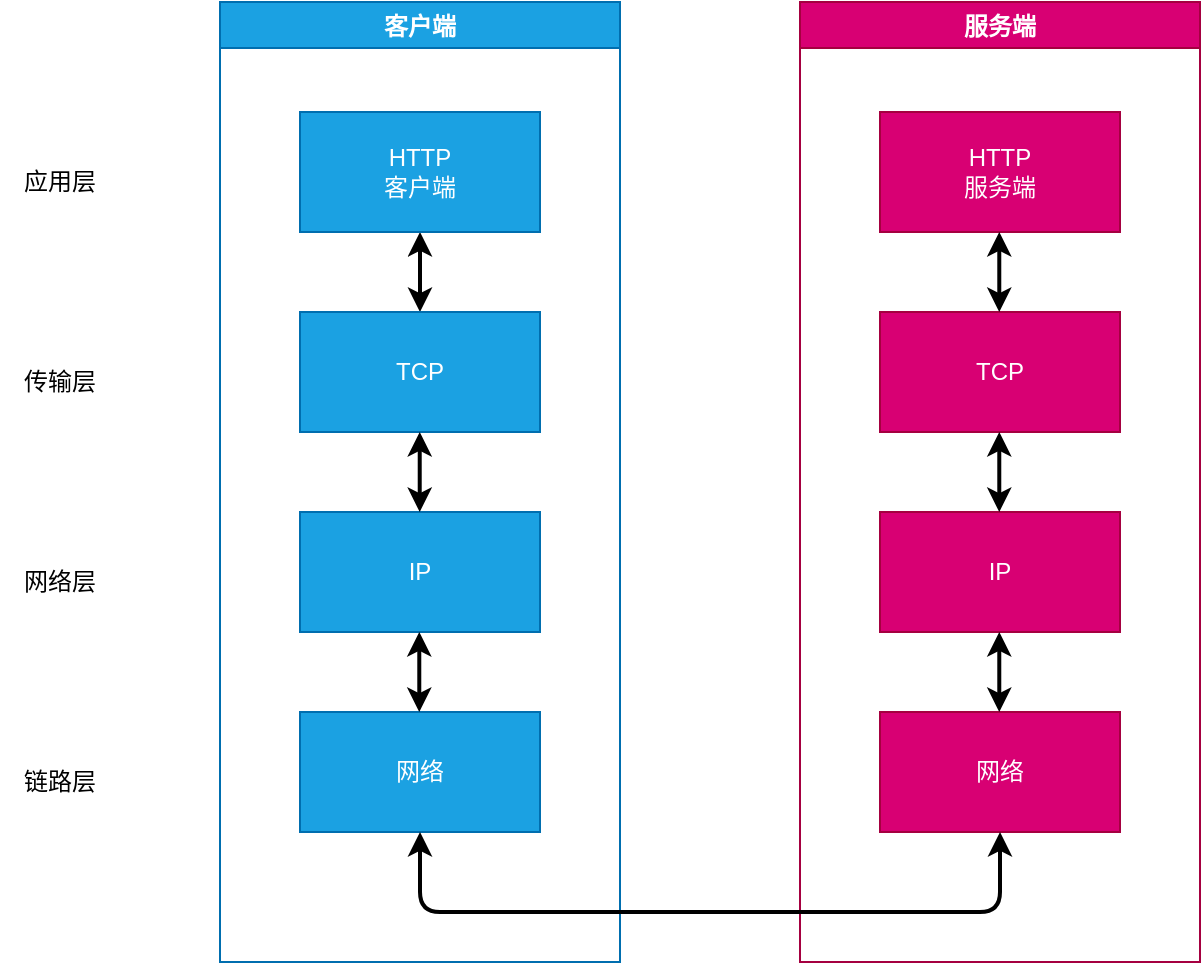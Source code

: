 <mxfile>
    <diagram id="i6X_LBdR4EpR7D8gaA1c" name="第 1 页">
        <mxGraphModel dx="703" dy="489" grid="1" gridSize="10" guides="1" tooltips="1" connect="1" arrows="1" fold="1" page="1" pageScale="1" pageWidth="827" pageHeight="1169" background="#ffffff" math="0" shadow="0">
            <root>
                <mxCell id="0"/>
                <mxCell id="1" parent="0"/>
                <mxCell id="3" value="客户端" style="swimlane;fillColor=#1ba1e2;fontColor=#ffffff;strokeColor=#006EAF;swimlaneFillColor=#FFFFFF;" parent="1" vertex="1">
                    <mxGeometry x="224" y="130" width="200" height="480" as="geometry"/>
                </mxCell>
                <mxCell id="19" value="" style="html=1;endArrow=classic;endFill=1;startArrow=classic;startFill=1;strokeWidth=2;strokeColor=#000000;" parent="3" source="6" target="8" edge="1">
                    <mxGeometry relative="1" as="geometry"/>
                </mxCell>
                <mxCell id="6" value="HTTP&lt;br&gt;客户端" style="rounded=0;whiteSpace=wrap;html=1;fillColor=#1ba1e2;fontColor=#ffffff;strokeColor=#006EAF;" parent="3" vertex="1">
                    <mxGeometry x="40" y="55" width="120" height="60" as="geometry"/>
                </mxCell>
                <mxCell id="8" value="TCP" style="rounded=0;whiteSpace=wrap;html=1;fillColor=#1ba1e2;fontColor=#ffffff;strokeColor=#006EAF;" parent="3" vertex="1">
                    <mxGeometry x="40" y="155" width="120" height="60" as="geometry"/>
                </mxCell>
                <mxCell id="9" value="IP" style="rounded=0;whiteSpace=wrap;html=1;fillColor=#1ba1e2;fontColor=#ffffff;strokeColor=#006EAF;" parent="3" vertex="1">
                    <mxGeometry x="40" y="255" width="120" height="60" as="geometry"/>
                </mxCell>
                <mxCell id="10" value="网络" style="rounded=0;whiteSpace=wrap;html=1;fillColor=#1ba1e2;fontColor=#ffffff;strokeColor=#006EAF;" parent="3" vertex="1">
                    <mxGeometry x="40" y="355" width="120" height="60" as="geometry"/>
                </mxCell>
                <mxCell id="20" value="" style="html=1;endArrow=classic;endFill=1;startArrow=classic;startFill=1;fillColor=#6a00ff;strokeColor=#000000;strokeWidth=2;" parent="3" edge="1">
                    <mxGeometry relative="1" as="geometry">
                        <mxPoint x="99.86" y="215" as="sourcePoint"/>
                        <mxPoint x="99.86" y="255" as="targetPoint"/>
                    </mxGeometry>
                </mxCell>
                <mxCell id="30" value="" style="html=1;endArrow=classic;endFill=1;startArrow=classic;startFill=1;fillColor=#6a00ff;strokeColor=#000000;strokeWidth=2;" parent="3" edge="1">
                    <mxGeometry relative="1" as="geometry">
                        <mxPoint x="99.64" y="315" as="sourcePoint"/>
                        <mxPoint x="99.64" y="355" as="targetPoint"/>
                    </mxGeometry>
                </mxCell>
                <mxCell id="5" value="服务端" style="swimlane;fillColor=#d80073;fontColor=#ffffff;strokeColor=#A50040;swimlaneFillColor=#FFFFFF;" parent="1" vertex="1">
                    <mxGeometry x="514" y="130" width="200" height="480" as="geometry">
                        <mxRectangle x="514" y="130" width="80" height="30" as="alternateBounds"/>
                    </mxGeometry>
                </mxCell>
                <mxCell id="7" value="HTTP&lt;br&gt;服务端" style="rounded=0;whiteSpace=wrap;html=1;fillColor=#d80073;fontColor=#ffffff;strokeColor=#A50040;" parent="5" vertex="1">
                    <mxGeometry x="40" y="55" width="120" height="60" as="geometry"/>
                </mxCell>
                <mxCell id="11" value="TCP" style="rounded=0;whiteSpace=wrap;html=1;fillColor=#d80073;fontColor=#ffffff;strokeColor=#A50040;" parent="5" vertex="1">
                    <mxGeometry x="40" y="155" width="120" height="60" as="geometry"/>
                </mxCell>
                <mxCell id="12" value="IP" style="rounded=0;whiteSpace=wrap;html=1;fillColor=#d80073;fontColor=#ffffff;strokeColor=#A50040;" parent="5" vertex="1">
                    <mxGeometry x="40" y="255" width="120" height="60" as="geometry"/>
                </mxCell>
                <mxCell id="13" value="网络" style="rounded=0;whiteSpace=wrap;html=1;fillColor=#d80073;fontColor=#ffffff;strokeColor=#A50040;" parent="5" vertex="1">
                    <mxGeometry x="40" y="355" width="120" height="60" as="geometry"/>
                </mxCell>
                <mxCell id="22" value="" style="html=1;endArrow=classic;endFill=1;startArrow=classic;startFill=1;strokeWidth=2;strokeColor=#000000;" parent="5" edge="1">
                    <mxGeometry relative="1" as="geometry">
                        <mxPoint x="99.64" y="115" as="sourcePoint"/>
                        <mxPoint x="99.64" y="155" as="targetPoint"/>
                    </mxGeometry>
                </mxCell>
                <mxCell id="23" value="" style="html=1;endArrow=classic;endFill=1;startArrow=classic;startFill=1;fillColor=#6a00ff;strokeColor=#000000;strokeWidth=2;" parent="5" edge="1">
                    <mxGeometry relative="1" as="geometry">
                        <mxPoint x="99.64" y="215" as="sourcePoint"/>
                        <mxPoint x="99.64" y="255" as="targetPoint"/>
                    </mxGeometry>
                </mxCell>
                <mxCell id="24" value="" style="html=1;endArrow=classic;endFill=1;startArrow=classic;startFill=1;fillColor=#6a00ff;strokeColor=#000000;strokeWidth=2;" parent="5" edge="1">
                    <mxGeometry relative="1" as="geometry">
                        <mxPoint x="99.64" y="315" as="sourcePoint"/>
                        <mxPoint x="99.64" y="355" as="targetPoint"/>
                    </mxGeometry>
                </mxCell>
                <mxCell id="14" value="应用层" style="text;html=1;strokeColor=none;fillColor=none;align=center;verticalAlign=middle;whiteSpace=wrap;rounded=0;fontColor=#000000;" parent="1" vertex="1">
                    <mxGeometry x="114" y="205" width="60" height="30" as="geometry"/>
                </mxCell>
                <mxCell id="15" value="传输层" style="text;html=1;strokeColor=none;fillColor=none;align=center;verticalAlign=middle;whiteSpace=wrap;rounded=0;fontColor=#000000;" parent="1" vertex="1">
                    <mxGeometry x="114" y="305" width="60" height="30" as="geometry"/>
                </mxCell>
                <mxCell id="16" value="网络层" style="text;html=1;strokeColor=none;fillColor=none;align=center;verticalAlign=middle;whiteSpace=wrap;rounded=0;fontColor=#000000;" parent="1" vertex="1">
                    <mxGeometry x="114" y="405" width="60" height="30" as="geometry"/>
                </mxCell>
                <mxCell id="17" value="链路层" style="text;html=1;strokeColor=none;fillColor=none;align=center;verticalAlign=middle;whiteSpace=wrap;rounded=0;fontColor=#000000;" parent="1" vertex="1">
                    <mxGeometry x="114" y="505" width="60" height="30" as="geometry"/>
                </mxCell>
                <mxCell id="25" value="" style="endArrow=classic;startArrow=classic;html=1;exitX=0.5;exitY=1;exitDx=0;exitDy=0;entryX=0.5;entryY=1;entryDx=0;entryDy=0;fillColor=#6a00ff;strokeColor=#000000;strokeWidth=2;" parent="1" source="10" target="13" edge="1">
                    <mxGeometry width="50" height="50" relative="1" as="geometry">
                        <mxPoint x="354" y="595" as="sourcePoint"/>
                        <mxPoint x="404" y="545" as="targetPoint"/>
                        <Array as="points">
                            <mxPoint x="324" y="585"/>
                            <mxPoint x="614" y="585"/>
                        </Array>
                    </mxGeometry>
                </mxCell>
            </root>
        </mxGraphModel>
    </diagram>
</mxfile>